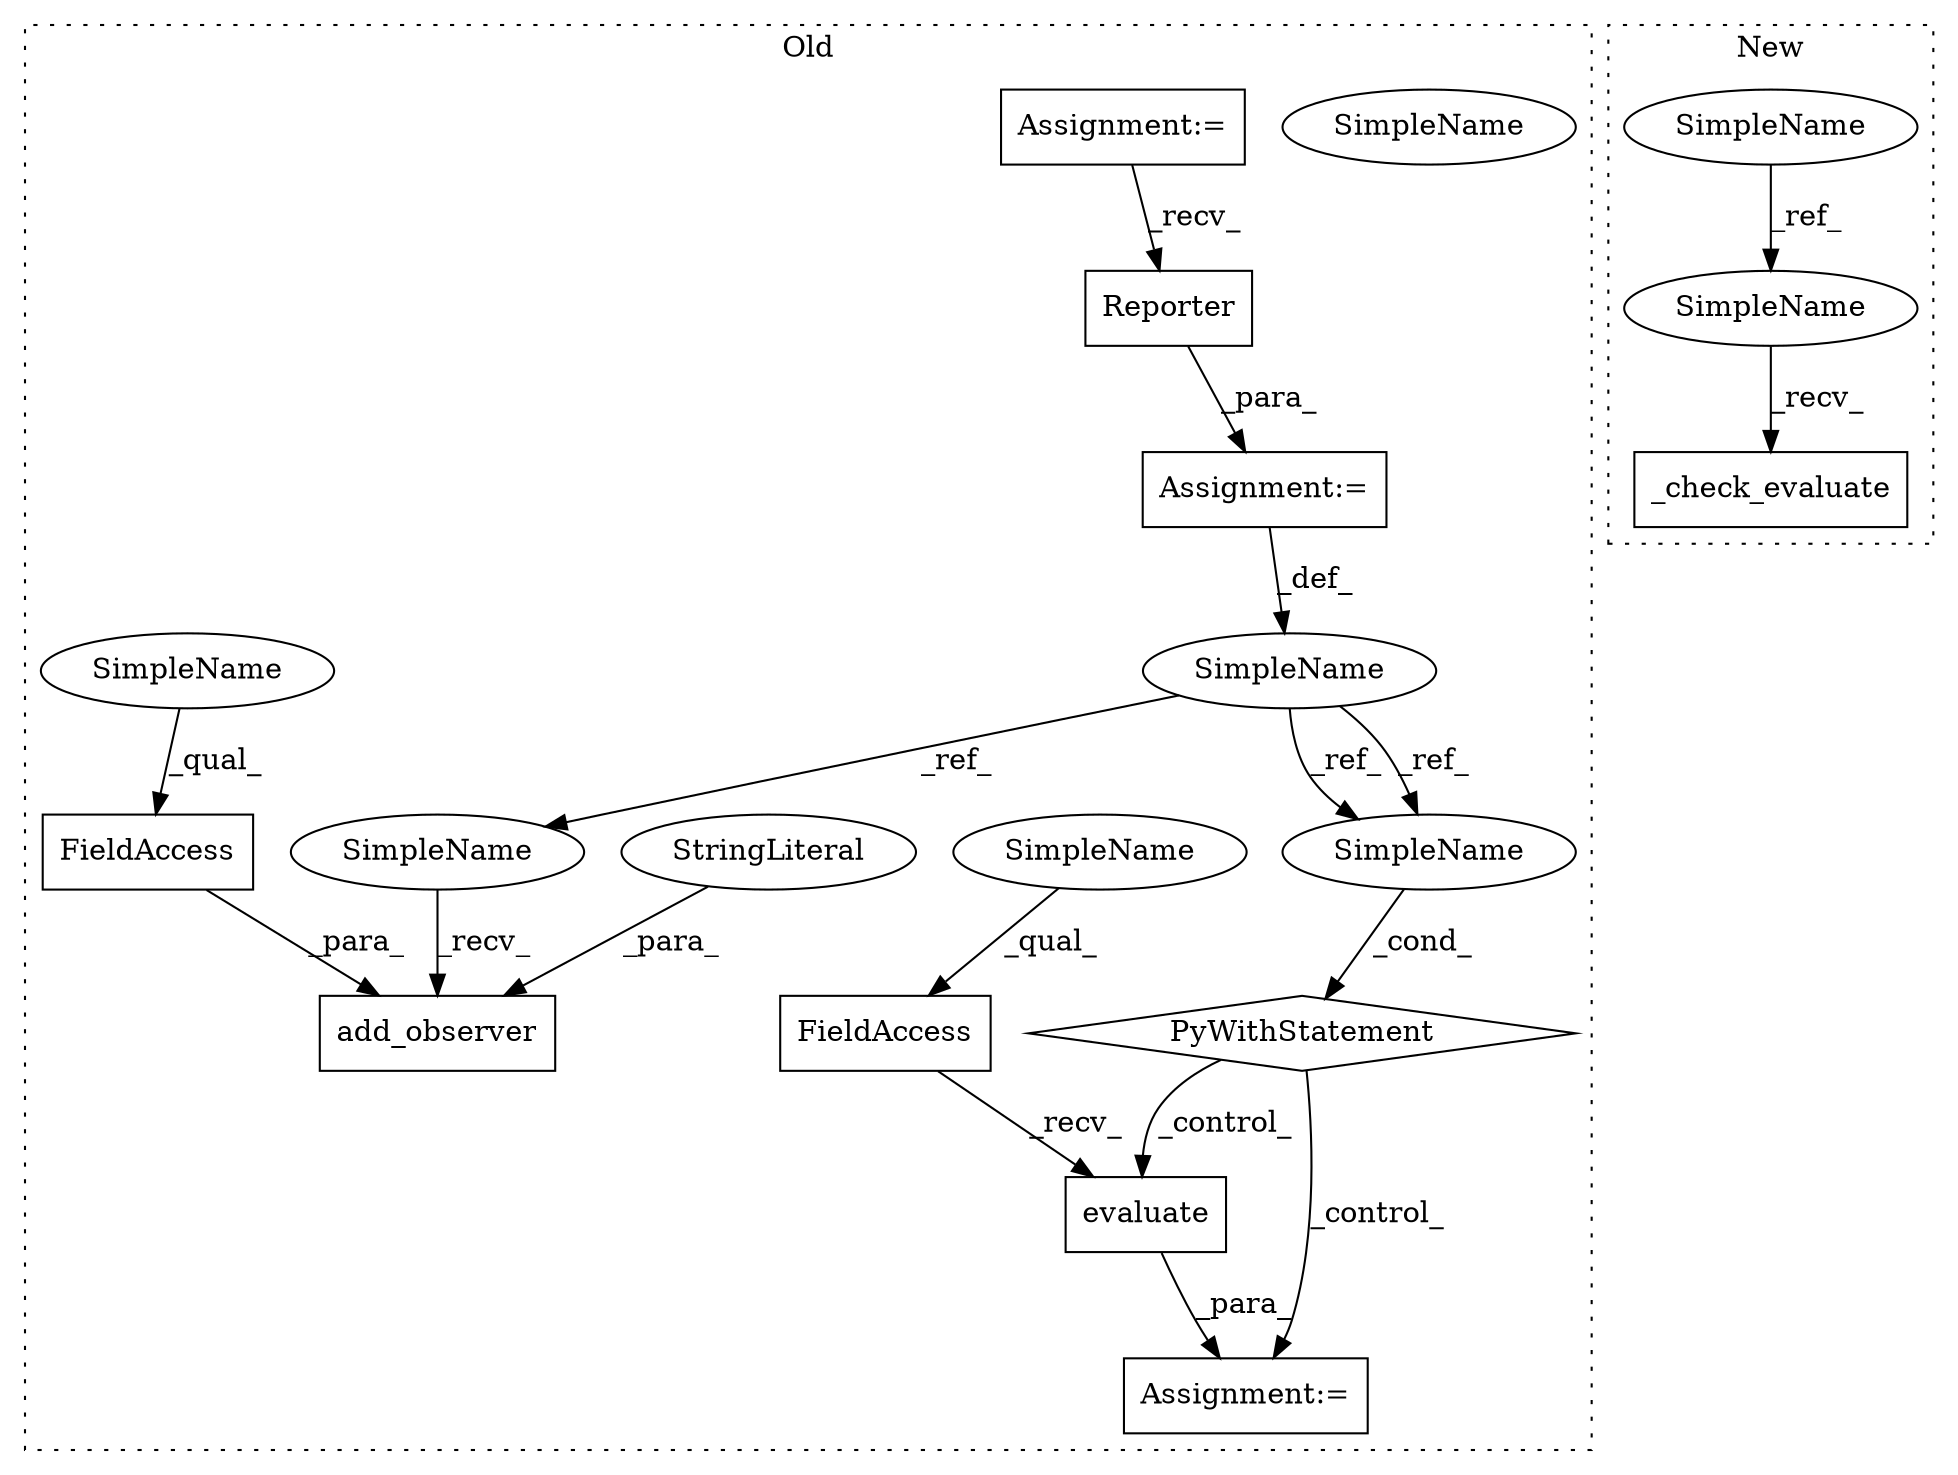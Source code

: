 digraph G {
subgraph cluster0 {
1 [label="Reporter" a="32" s="1853" l="10" shape="box"];
3 [label="add_observer" a="32" s="1878,1909" l="13,1" shape="box"];
4 [label="SimpleName" a="42" s="1836" l="8" shape="ellipse"];
5 [label="evaluate" a="32" s="1964" l="10" shape="box"];
6 [label="SimpleName" a="42" s="1926" l="8" shape="ellipse"];
7 [label="PyWithStatement" a="104" s="1916,1934" l="10,2" shape="diamond"];
8 [label="FieldAccess" a="22" s="1900" l="9" shape="box"];
10 [label="FieldAccess" a="22" s="1949" l="14" shape="box"];
11 [label="Assignment:=" a="7" s="1844" l="1" shape="box"];
12 [label="StringLiteral" a="45" s="1891" l="8" shape="ellipse"];
13 [label="Assignment:=" a="7" s="1805" l="7" shape="box"];
14 [label="Assignment:=" a="7" s="1948" l="1" shape="box"];
16 [label="SimpleName" a="42" s="1869" l="8" shape="ellipse"];
17 [label="SimpleName" a="42" s="1926" l="8" shape="ellipse"];
18 [label="SimpleName" a="42" s="1949" l="4" shape="ellipse"];
19 [label="SimpleName" a="42" s="1900" l="4" shape="ellipse"];
label = "Old";
style="dotted";
}
subgraph cluster1 {
2 [label="_check_evaluate" a="32" s="3438" l="17" shape="box"];
9 [label="SimpleName" a="42" s="3422" l="4" shape="ellipse"];
15 [label="SimpleName" a="42" s="3433" l="4" shape="ellipse"];
label = "New";
style="dotted";
}
1 -> 11 [label="_para_"];
4 -> 16 [label="_ref_"];
4 -> 17 [label="_ref_"];
4 -> 17 [label="_ref_"];
5 -> 14 [label="_para_"];
7 -> 14 [label="_control_"];
7 -> 5 [label="_control_"];
8 -> 3 [label="_para_"];
9 -> 15 [label="_ref_"];
10 -> 5 [label="_recv_"];
11 -> 4 [label="_def_"];
12 -> 3 [label="_para_"];
13 -> 1 [label="_recv_"];
15 -> 2 [label="_recv_"];
16 -> 3 [label="_recv_"];
17 -> 7 [label="_cond_"];
18 -> 10 [label="_qual_"];
19 -> 8 [label="_qual_"];
}